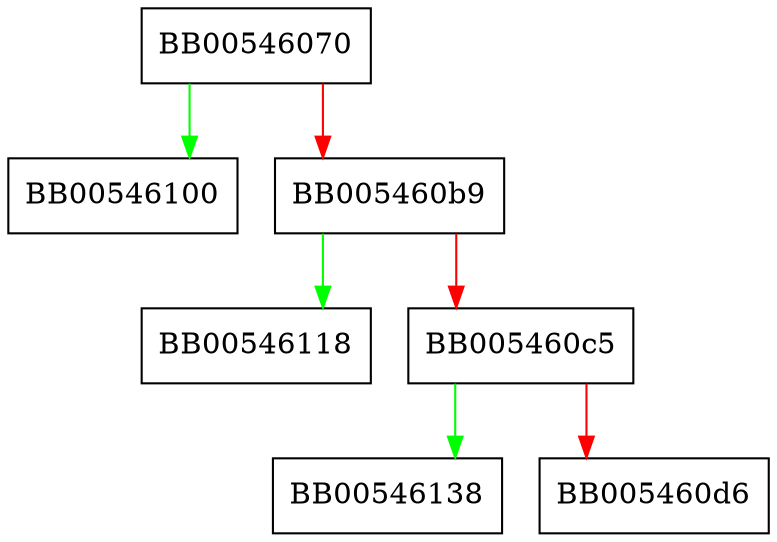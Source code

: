 digraph BN_is_prime_fasttest_ex {
  node [shape="box"];
  graph [splines=ortho];
  BB00546070 -> BB00546100 [color="green"];
  BB00546070 -> BB005460b9 [color="red"];
  BB005460b9 -> BB00546118 [color="green"];
  BB005460b9 -> BB005460c5 [color="red"];
  BB005460c5 -> BB00546138 [color="green"];
  BB005460c5 -> BB005460d6 [color="red"];
}